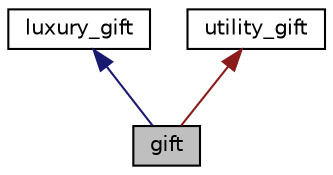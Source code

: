 digraph "gift"
{
  edge [fontname="Helvetica",fontsize="10",labelfontname="Helvetica",labelfontsize="10"];
  node [fontname="Helvetica",fontsize="10",shape=record];
  Node3 [label="gift",height=0.2,width=0.4,color="black", fillcolor="grey75", style="filled", fontcolor="black"];
  Node4 -> Node3 [dir="back",color="midnightblue",fontsize="10",style="solid",fontname="Helvetica"];
  Node4 [label="luxury_gift",height=0.2,width=0.4,color="black", fillcolor="white", style="filled",URL="$classluxury__gift.html"];
  Node5 -> Node3 [dir="back",color="firebrick4",fontsize="10",style="solid",fontname="Helvetica"];
  Node5 [label="utility_gift",height=0.2,width=0.4,color="black", fillcolor="white", style="filled",URL="$classutility__gift.html"];
}
